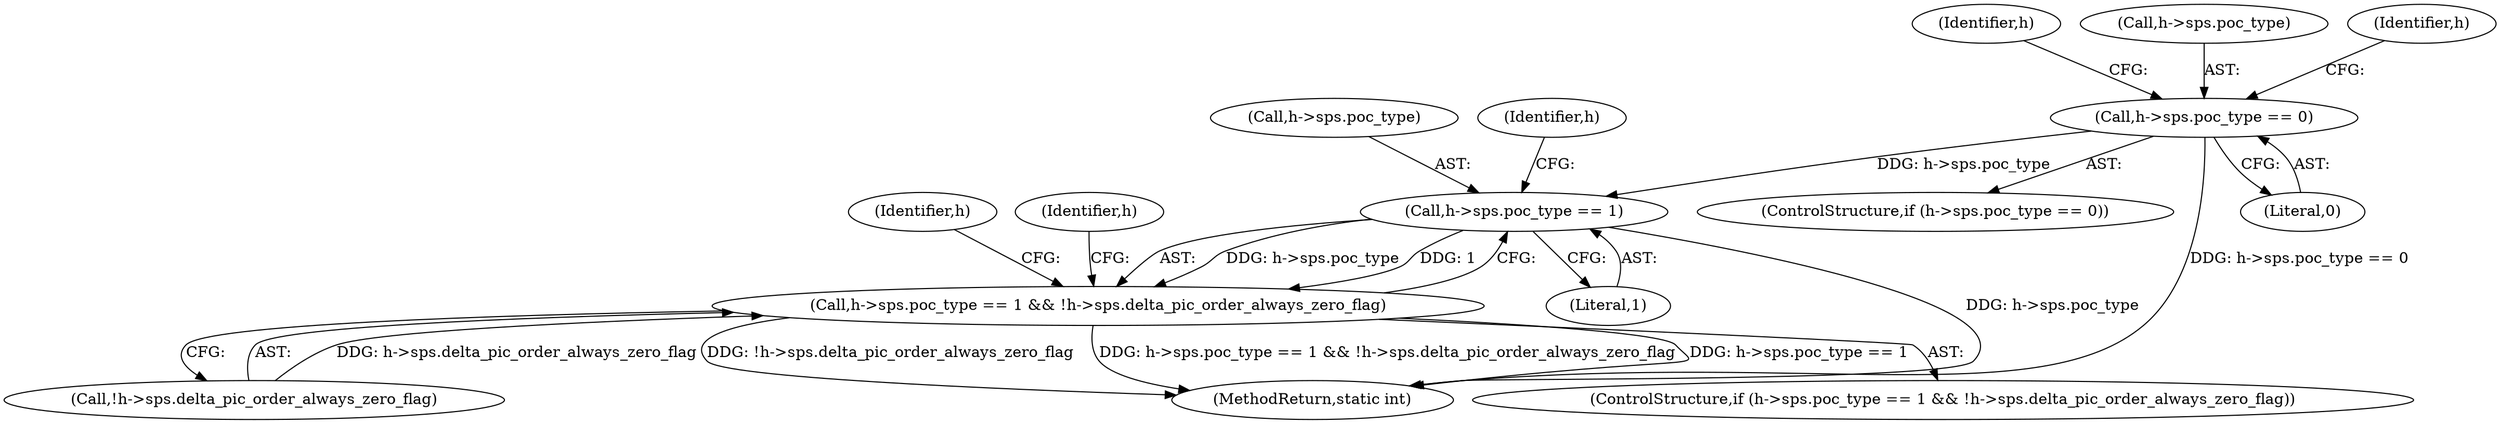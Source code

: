 digraph "0_FFmpeg_29ffeef5e73b8f41ff3a3f2242d356759c66f91f@pointer" {
"1002119" [label="(Call,h->sps.poc_type == 0)"];
"1002166" [label="(Call,h->sps.poc_type == 1)"];
"1002165" [label="(Call,h->sps.poc_type == 1 && !h->sps.delta_pic_order_always_zero_flag)"];
"1002118" [label="(ControlStructure,if (h->sps.poc_type == 0))"];
"1002172" [label="(Literal,1)"];
"1002129" [label="(Identifier,h)"];
"1002167" [label="(Call,h->sps.poc_type)"];
"1002165" [label="(Call,h->sps.poc_type == 1 && !h->sps.delta_pic_order_always_zero_flag)"];
"1002217" [label="(Identifier,h)"];
"1002173" [label="(Call,!h->sps.delta_pic_order_always_zero_flag)"];
"1003426" [label="(MethodReturn,static int)"];
"1002164" [label="(ControlStructure,if (h->sps.poc_type == 1 && !h->sps.delta_pic_order_always_zero_flag))"];
"1002119" [label="(Call,h->sps.poc_type == 0)"];
"1002166" [label="(Call,h->sps.poc_type == 1)"];
"1002183" [label="(Identifier,h)"];
"1002125" [label="(Literal,0)"];
"1002120" [label="(Call,h->sps.poc_type)"];
"1002169" [label="(Identifier,h)"];
"1002176" [label="(Identifier,h)"];
"1002119" -> "1002118"  [label="AST: "];
"1002119" -> "1002125"  [label="CFG: "];
"1002120" -> "1002119"  [label="AST: "];
"1002125" -> "1002119"  [label="AST: "];
"1002129" -> "1002119"  [label="CFG: "];
"1002169" -> "1002119"  [label="CFG: "];
"1002119" -> "1003426"  [label="DDG: h->sps.poc_type == 0"];
"1002119" -> "1002166"  [label="DDG: h->sps.poc_type"];
"1002166" -> "1002165"  [label="AST: "];
"1002166" -> "1002172"  [label="CFG: "];
"1002167" -> "1002166"  [label="AST: "];
"1002172" -> "1002166"  [label="AST: "];
"1002176" -> "1002166"  [label="CFG: "];
"1002165" -> "1002166"  [label="CFG: "];
"1002166" -> "1003426"  [label="DDG: h->sps.poc_type"];
"1002166" -> "1002165"  [label="DDG: h->sps.poc_type"];
"1002166" -> "1002165"  [label="DDG: 1"];
"1002165" -> "1002164"  [label="AST: "];
"1002165" -> "1002173"  [label="CFG: "];
"1002173" -> "1002165"  [label="AST: "];
"1002183" -> "1002165"  [label="CFG: "];
"1002217" -> "1002165"  [label="CFG: "];
"1002165" -> "1003426"  [label="DDG: !h->sps.delta_pic_order_always_zero_flag"];
"1002165" -> "1003426"  [label="DDG: h->sps.poc_type == 1 && !h->sps.delta_pic_order_always_zero_flag"];
"1002165" -> "1003426"  [label="DDG: h->sps.poc_type == 1"];
"1002173" -> "1002165"  [label="DDG: h->sps.delta_pic_order_always_zero_flag"];
}
